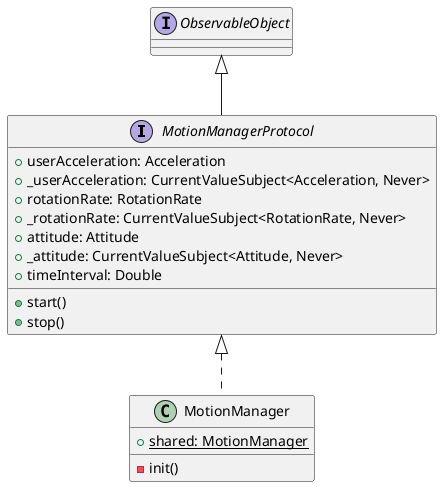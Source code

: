 @startuml MotionManager

interface MotionManagerProtocol implements ObservableObject {
    +userAcceleration: Acceleration
    +_userAcceleration: CurrentValueSubject<Acceleration, Never>
    +rotationRate: RotationRate
    +_rotationRate: CurrentValueSubject<RotationRate, Never>
    +attitude: Attitude
    +_attitude: CurrentValueSubject<Attitude, Never>
    +timeInterval: Double

    +start()
    +stop()
}

class MotionManager implements MotionManagerProtocol {
    +{static} shared: MotionManager

    -init()
}


@enduml